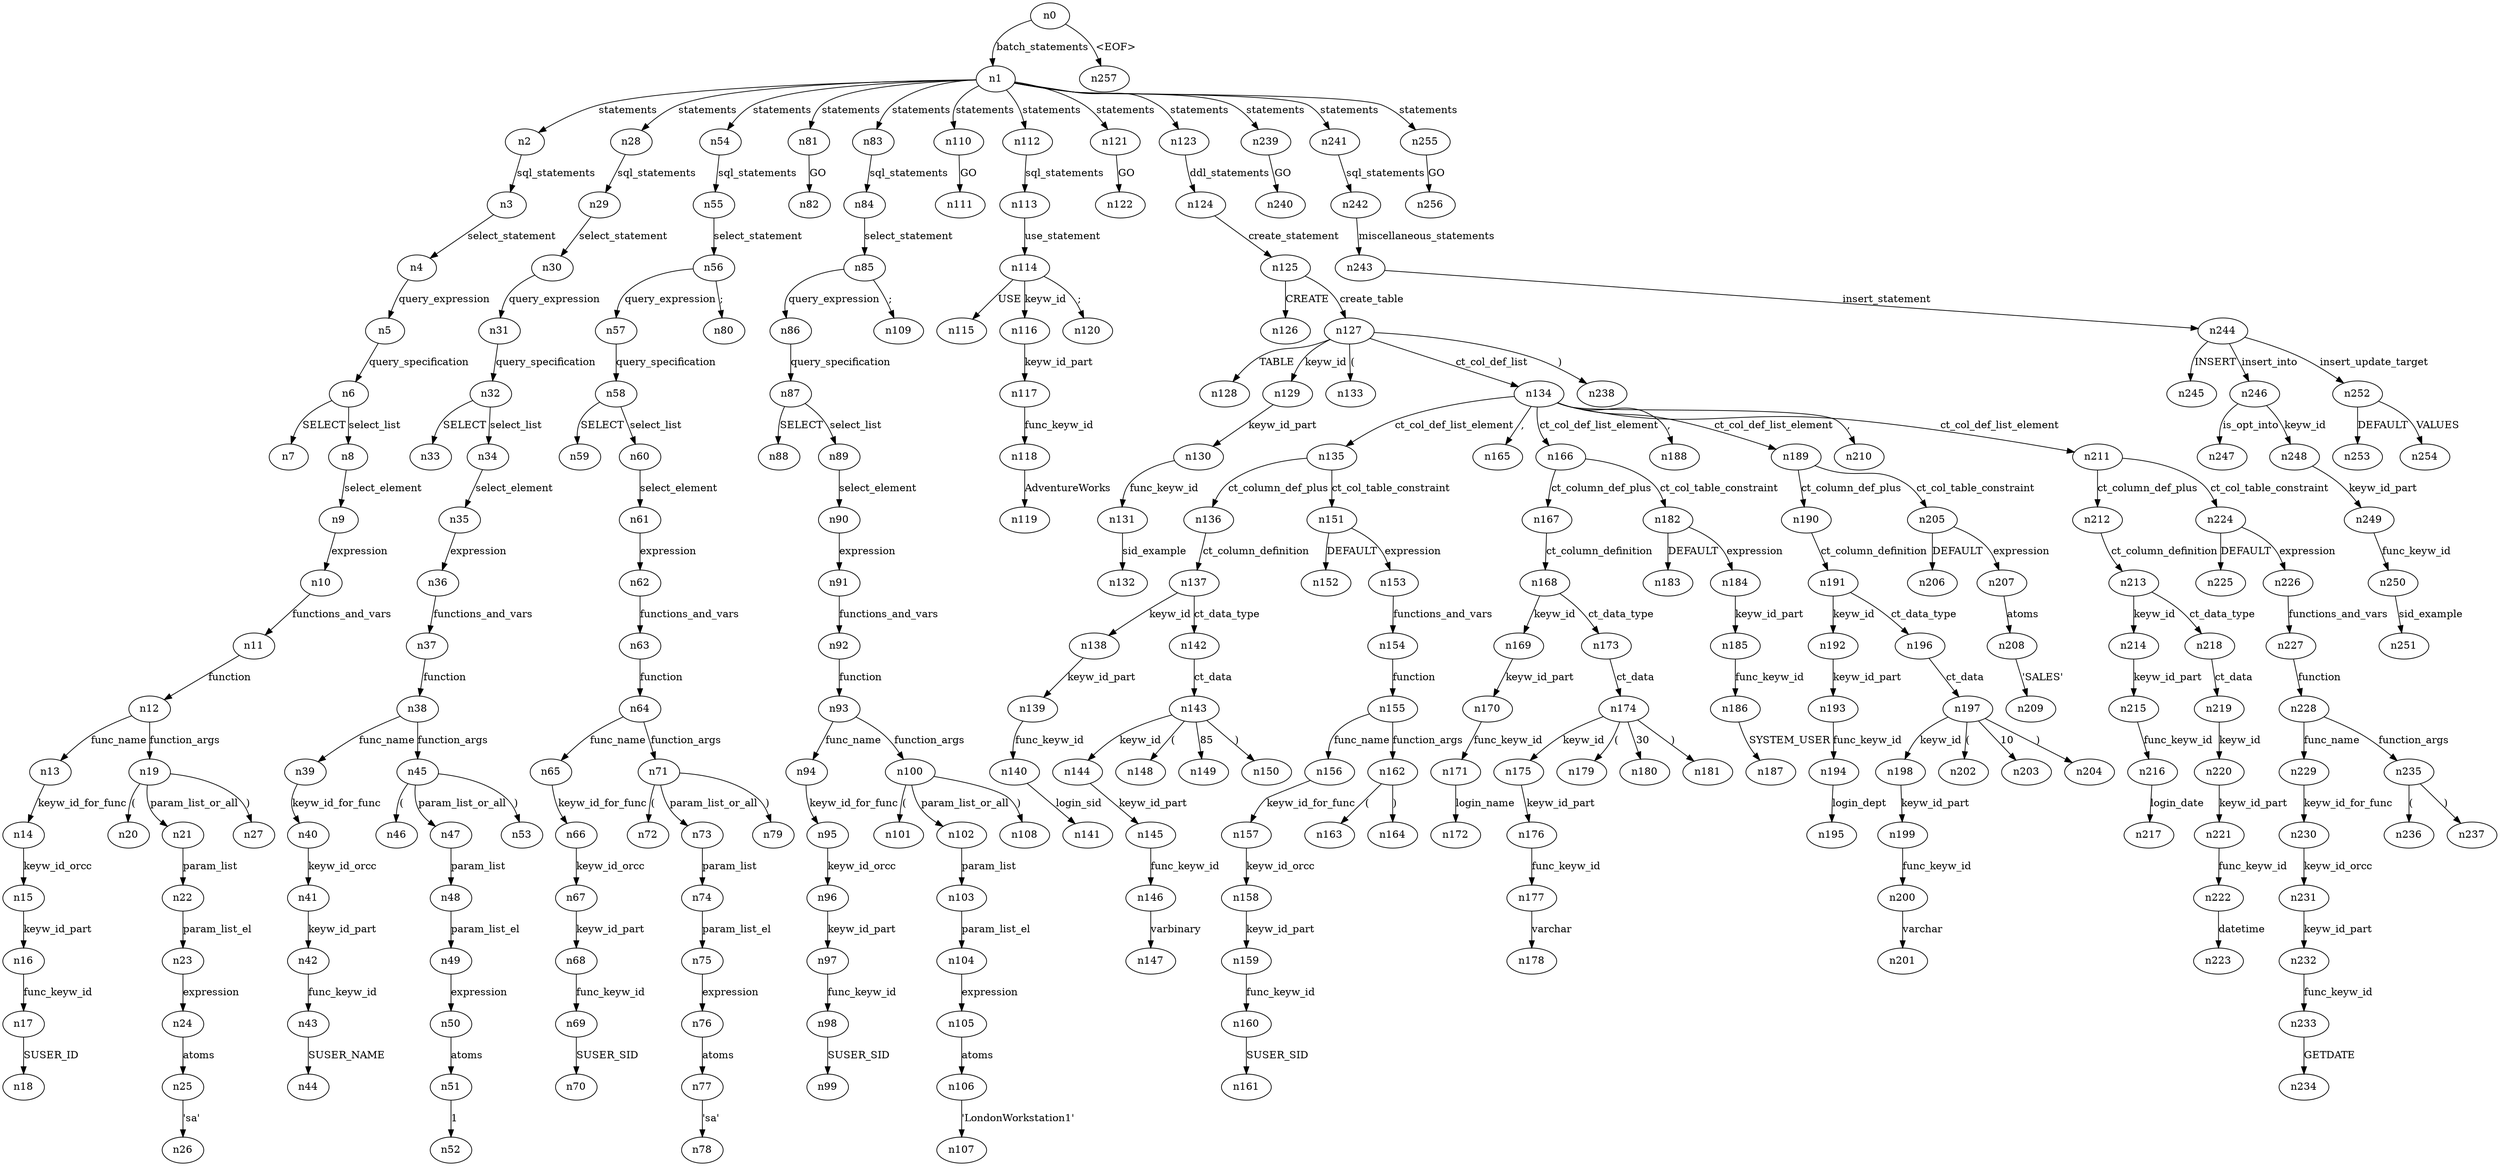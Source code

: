 digraph ParseTree {
  n0 -> n1 [label="batch_statements"];
  n1 -> n2 [label="statements"];
  n2 -> n3 [label="sql_statements"];
  n3 -> n4 [label="select_statement"];
  n4 -> n5 [label="query_expression"];
  n5 -> n6 [label="query_specification"];
  n6 -> n7 [label="SELECT"];
  n6 -> n8 [label="select_list"];
  n8 -> n9 [label="select_element"];
  n9 -> n10 [label="expression"];
  n10 -> n11 [label="functions_and_vars"];
  n11 -> n12 [label="function"];
  n12 -> n13 [label="func_name"];
  n13 -> n14 [label="keyw_id_for_func"];
  n14 -> n15 [label="keyw_id_orcc"];
  n15 -> n16 [label="keyw_id_part"];
  n16 -> n17 [label="func_keyw_id"];
  n17 -> n18 [label="SUSER_ID"];
  n12 -> n19 [label="function_args"];
  n19 -> n20 [label="("];
  n19 -> n21 [label="param_list_or_all"];
  n21 -> n22 [label="param_list"];
  n22 -> n23 [label="param_list_el"];
  n23 -> n24 [label="expression"];
  n24 -> n25 [label="atoms"];
  n25 -> n26 [label="'sa'"];
  n19 -> n27 [label=")"];
  n1 -> n28 [label="statements"];
  n28 -> n29 [label="sql_statements"];
  n29 -> n30 [label="select_statement"];
  n30 -> n31 [label="query_expression"];
  n31 -> n32 [label="query_specification"];
  n32 -> n33 [label="SELECT"];
  n32 -> n34 [label="select_list"];
  n34 -> n35 [label="select_element"];
  n35 -> n36 [label="expression"];
  n36 -> n37 [label="functions_and_vars"];
  n37 -> n38 [label="function"];
  n38 -> n39 [label="func_name"];
  n39 -> n40 [label="keyw_id_for_func"];
  n40 -> n41 [label="keyw_id_orcc"];
  n41 -> n42 [label="keyw_id_part"];
  n42 -> n43 [label="func_keyw_id"];
  n43 -> n44 [label="SUSER_NAME"];
  n38 -> n45 [label="function_args"];
  n45 -> n46 [label="("];
  n45 -> n47 [label="param_list_or_all"];
  n47 -> n48 [label="param_list"];
  n48 -> n49 [label="param_list_el"];
  n49 -> n50 [label="expression"];
  n50 -> n51 [label="atoms"];
  n51 -> n52 [label="1"];
  n45 -> n53 [label=")"];
  n1 -> n54 [label="statements"];
  n54 -> n55 [label="sql_statements"];
  n55 -> n56 [label="select_statement"];
  n56 -> n57 [label="query_expression"];
  n57 -> n58 [label="query_specification"];
  n58 -> n59 [label="SELECT"];
  n58 -> n60 [label="select_list"];
  n60 -> n61 [label="select_element"];
  n61 -> n62 [label="expression"];
  n62 -> n63 [label="functions_and_vars"];
  n63 -> n64 [label="function"];
  n64 -> n65 [label="func_name"];
  n65 -> n66 [label="keyw_id_for_func"];
  n66 -> n67 [label="keyw_id_orcc"];
  n67 -> n68 [label="keyw_id_part"];
  n68 -> n69 [label="func_keyw_id"];
  n69 -> n70 [label="SUSER_SID"];
  n64 -> n71 [label="function_args"];
  n71 -> n72 [label="("];
  n71 -> n73 [label="param_list_or_all"];
  n73 -> n74 [label="param_list"];
  n74 -> n75 [label="param_list_el"];
  n75 -> n76 [label="expression"];
  n76 -> n77 [label="atoms"];
  n77 -> n78 [label="'sa'"];
  n71 -> n79 [label=")"];
  n56 -> n80 [label=";"];
  n1 -> n81 [label="statements"];
  n81 -> n82 [label="GO"];
  n1 -> n83 [label="statements"];
  n83 -> n84 [label="sql_statements"];
  n84 -> n85 [label="select_statement"];
  n85 -> n86 [label="query_expression"];
  n86 -> n87 [label="query_specification"];
  n87 -> n88 [label="SELECT"];
  n87 -> n89 [label="select_list"];
  n89 -> n90 [label="select_element"];
  n90 -> n91 [label="expression"];
  n91 -> n92 [label="functions_and_vars"];
  n92 -> n93 [label="function"];
  n93 -> n94 [label="func_name"];
  n94 -> n95 [label="keyw_id_for_func"];
  n95 -> n96 [label="keyw_id_orcc"];
  n96 -> n97 [label="keyw_id_part"];
  n97 -> n98 [label="func_keyw_id"];
  n98 -> n99 [label="SUSER_SID"];
  n93 -> n100 [label="function_args"];
  n100 -> n101 [label="("];
  n100 -> n102 [label="param_list_or_all"];
  n102 -> n103 [label="param_list"];
  n103 -> n104 [label="param_list_el"];
  n104 -> n105 [label="expression"];
  n105 -> n106 [label="atoms"];
  n106 -> n107 [label="'London\Workstation1'"];
  n100 -> n108 [label=")"];
  n85 -> n109 [label=";"];
  n1 -> n110 [label="statements"];
  n110 -> n111 [label="GO"];
  n1 -> n112 [label="statements"];
  n112 -> n113 [label="sql_statements"];
  n113 -> n114 [label="use_statement"];
  n114 -> n115 [label="USE"];
  n114 -> n116 [label="keyw_id"];
  n116 -> n117 [label="keyw_id_part"];
  n117 -> n118 [label="func_keyw_id"];
  n118 -> n119 [label="AdventureWorks"];
  n114 -> n120 [label=";"];
  n1 -> n121 [label="statements"];
  n121 -> n122 [label="GO"];
  n1 -> n123 [label="statements"];
  n123 -> n124 [label="ddl_statements"];
  n124 -> n125 [label="create_statement"];
  n125 -> n126 [label="CREATE"];
  n125 -> n127 [label="create_table"];
  n127 -> n128 [label="TABLE"];
  n127 -> n129 [label="keyw_id"];
  n129 -> n130 [label="keyw_id_part"];
  n130 -> n131 [label="func_keyw_id"];
  n131 -> n132 [label="sid_example"];
  n127 -> n133 [label="("];
  n127 -> n134 [label="ct_col_def_list"];
  n134 -> n135 [label="ct_col_def_list_element"];
  n135 -> n136 [label="ct_column_def_plus"];
  n136 -> n137 [label="ct_column_definition"];
  n137 -> n138 [label="keyw_id"];
  n138 -> n139 [label="keyw_id_part"];
  n139 -> n140 [label="func_keyw_id"];
  n140 -> n141 [label="login_sid"];
  n137 -> n142 [label="ct_data_type"];
  n142 -> n143 [label="ct_data"];
  n143 -> n144 [label="keyw_id"];
  n144 -> n145 [label="keyw_id_part"];
  n145 -> n146 [label="func_keyw_id"];
  n146 -> n147 [label="varbinary"];
  n143 -> n148 [label="("];
  n143 -> n149 [label="85"];
  n143 -> n150 [label=")"];
  n135 -> n151 [label="ct_col_table_constraint"];
  n151 -> n152 [label="DEFAULT"];
  n151 -> n153 [label="expression"];
  n153 -> n154 [label="functions_and_vars"];
  n154 -> n155 [label="function"];
  n155 -> n156 [label="func_name"];
  n156 -> n157 [label="keyw_id_for_func"];
  n157 -> n158 [label="keyw_id_orcc"];
  n158 -> n159 [label="keyw_id_part"];
  n159 -> n160 [label="func_keyw_id"];
  n160 -> n161 [label="SUSER_SID"];
  n155 -> n162 [label="function_args"];
  n162 -> n163 [label="("];
  n162 -> n164 [label=")"];
  n134 -> n165 [label=","];
  n134 -> n166 [label="ct_col_def_list_element"];
  n166 -> n167 [label="ct_column_def_plus"];
  n167 -> n168 [label="ct_column_definition"];
  n168 -> n169 [label="keyw_id"];
  n169 -> n170 [label="keyw_id_part"];
  n170 -> n171 [label="func_keyw_id"];
  n171 -> n172 [label="login_name"];
  n168 -> n173 [label="ct_data_type"];
  n173 -> n174 [label="ct_data"];
  n174 -> n175 [label="keyw_id"];
  n175 -> n176 [label="keyw_id_part"];
  n176 -> n177 [label="func_keyw_id"];
  n177 -> n178 [label="varchar"];
  n174 -> n179 [label="("];
  n174 -> n180 [label="30"];
  n174 -> n181 [label=")"];
  n166 -> n182 [label="ct_col_table_constraint"];
  n182 -> n183 [label="DEFAULT"];
  n182 -> n184 [label="expression"];
  n184 -> n185 [label="keyw_id_part"];
  n185 -> n186 [label="func_keyw_id"];
  n186 -> n187 [label="SYSTEM_USER"];
  n134 -> n188 [label=","];
  n134 -> n189 [label="ct_col_def_list_element"];
  n189 -> n190 [label="ct_column_def_plus"];
  n190 -> n191 [label="ct_column_definition"];
  n191 -> n192 [label="keyw_id"];
  n192 -> n193 [label="keyw_id_part"];
  n193 -> n194 [label="func_keyw_id"];
  n194 -> n195 [label="login_dept"];
  n191 -> n196 [label="ct_data_type"];
  n196 -> n197 [label="ct_data"];
  n197 -> n198 [label="keyw_id"];
  n198 -> n199 [label="keyw_id_part"];
  n199 -> n200 [label="func_keyw_id"];
  n200 -> n201 [label="varchar"];
  n197 -> n202 [label="("];
  n197 -> n203 [label="10"];
  n197 -> n204 [label=")"];
  n189 -> n205 [label="ct_col_table_constraint"];
  n205 -> n206 [label="DEFAULT"];
  n205 -> n207 [label="expression"];
  n207 -> n208 [label="atoms"];
  n208 -> n209 [label="'SALES'"];
  n134 -> n210 [label=","];
  n134 -> n211 [label="ct_col_def_list_element"];
  n211 -> n212 [label="ct_column_def_plus"];
  n212 -> n213 [label="ct_column_definition"];
  n213 -> n214 [label="keyw_id"];
  n214 -> n215 [label="keyw_id_part"];
  n215 -> n216 [label="func_keyw_id"];
  n216 -> n217 [label="login_date"];
  n213 -> n218 [label="ct_data_type"];
  n218 -> n219 [label="ct_data"];
  n219 -> n220 [label="keyw_id"];
  n220 -> n221 [label="keyw_id_part"];
  n221 -> n222 [label="func_keyw_id"];
  n222 -> n223 [label="datetime"];
  n211 -> n224 [label="ct_col_table_constraint"];
  n224 -> n225 [label="DEFAULT"];
  n224 -> n226 [label="expression"];
  n226 -> n227 [label="functions_and_vars"];
  n227 -> n228 [label="function"];
  n228 -> n229 [label="func_name"];
  n229 -> n230 [label="keyw_id_for_func"];
  n230 -> n231 [label="keyw_id_orcc"];
  n231 -> n232 [label="keyw_id_part"];
  n232 -> n233 [label="func_keyw_id"];
  n233 -> n234 [label="GETDATE"];
  n228 -> n235 [label="function_args"];
  n235 -> n236 [label="("];
  n235 -> n237 [label=")"];
  n127 -> n238 [label=")"];
  n1 -> n239 [label="statements"];
  n239 -> n240 [label="GO"];
  n1 -> n241 [label="statements"];
  n241 -> n242 [label="sql_statements"];
  n242 -> n243 [label="miscellaneous_statements"];
  n243 -> n244 [label="insert_statement"];
  n244 -> n245 [label="INSERT"];
  n244 -> n246 [label="insert_into"];
  n246 -> n247 [label="is_opt_into"];
  n246 -> n248 [label="keyw_id"];
  n248 -> n249 [label="keyw_id_part"];
  n249 -> n250 [label="func_keyw_id"];
  n250 -> n251 [label="sid_example"];
  n244 -> n252 [label="insert_update_target"];
  n252 -> n253 [label="DEFAULT"];
  n252 -> n254 [label="VALUES"];
  n1 -> n255 [label="statements"];
  n255 -> n256 [label="GO"];
  n0 -> n257 [label="<EOF>"];
}